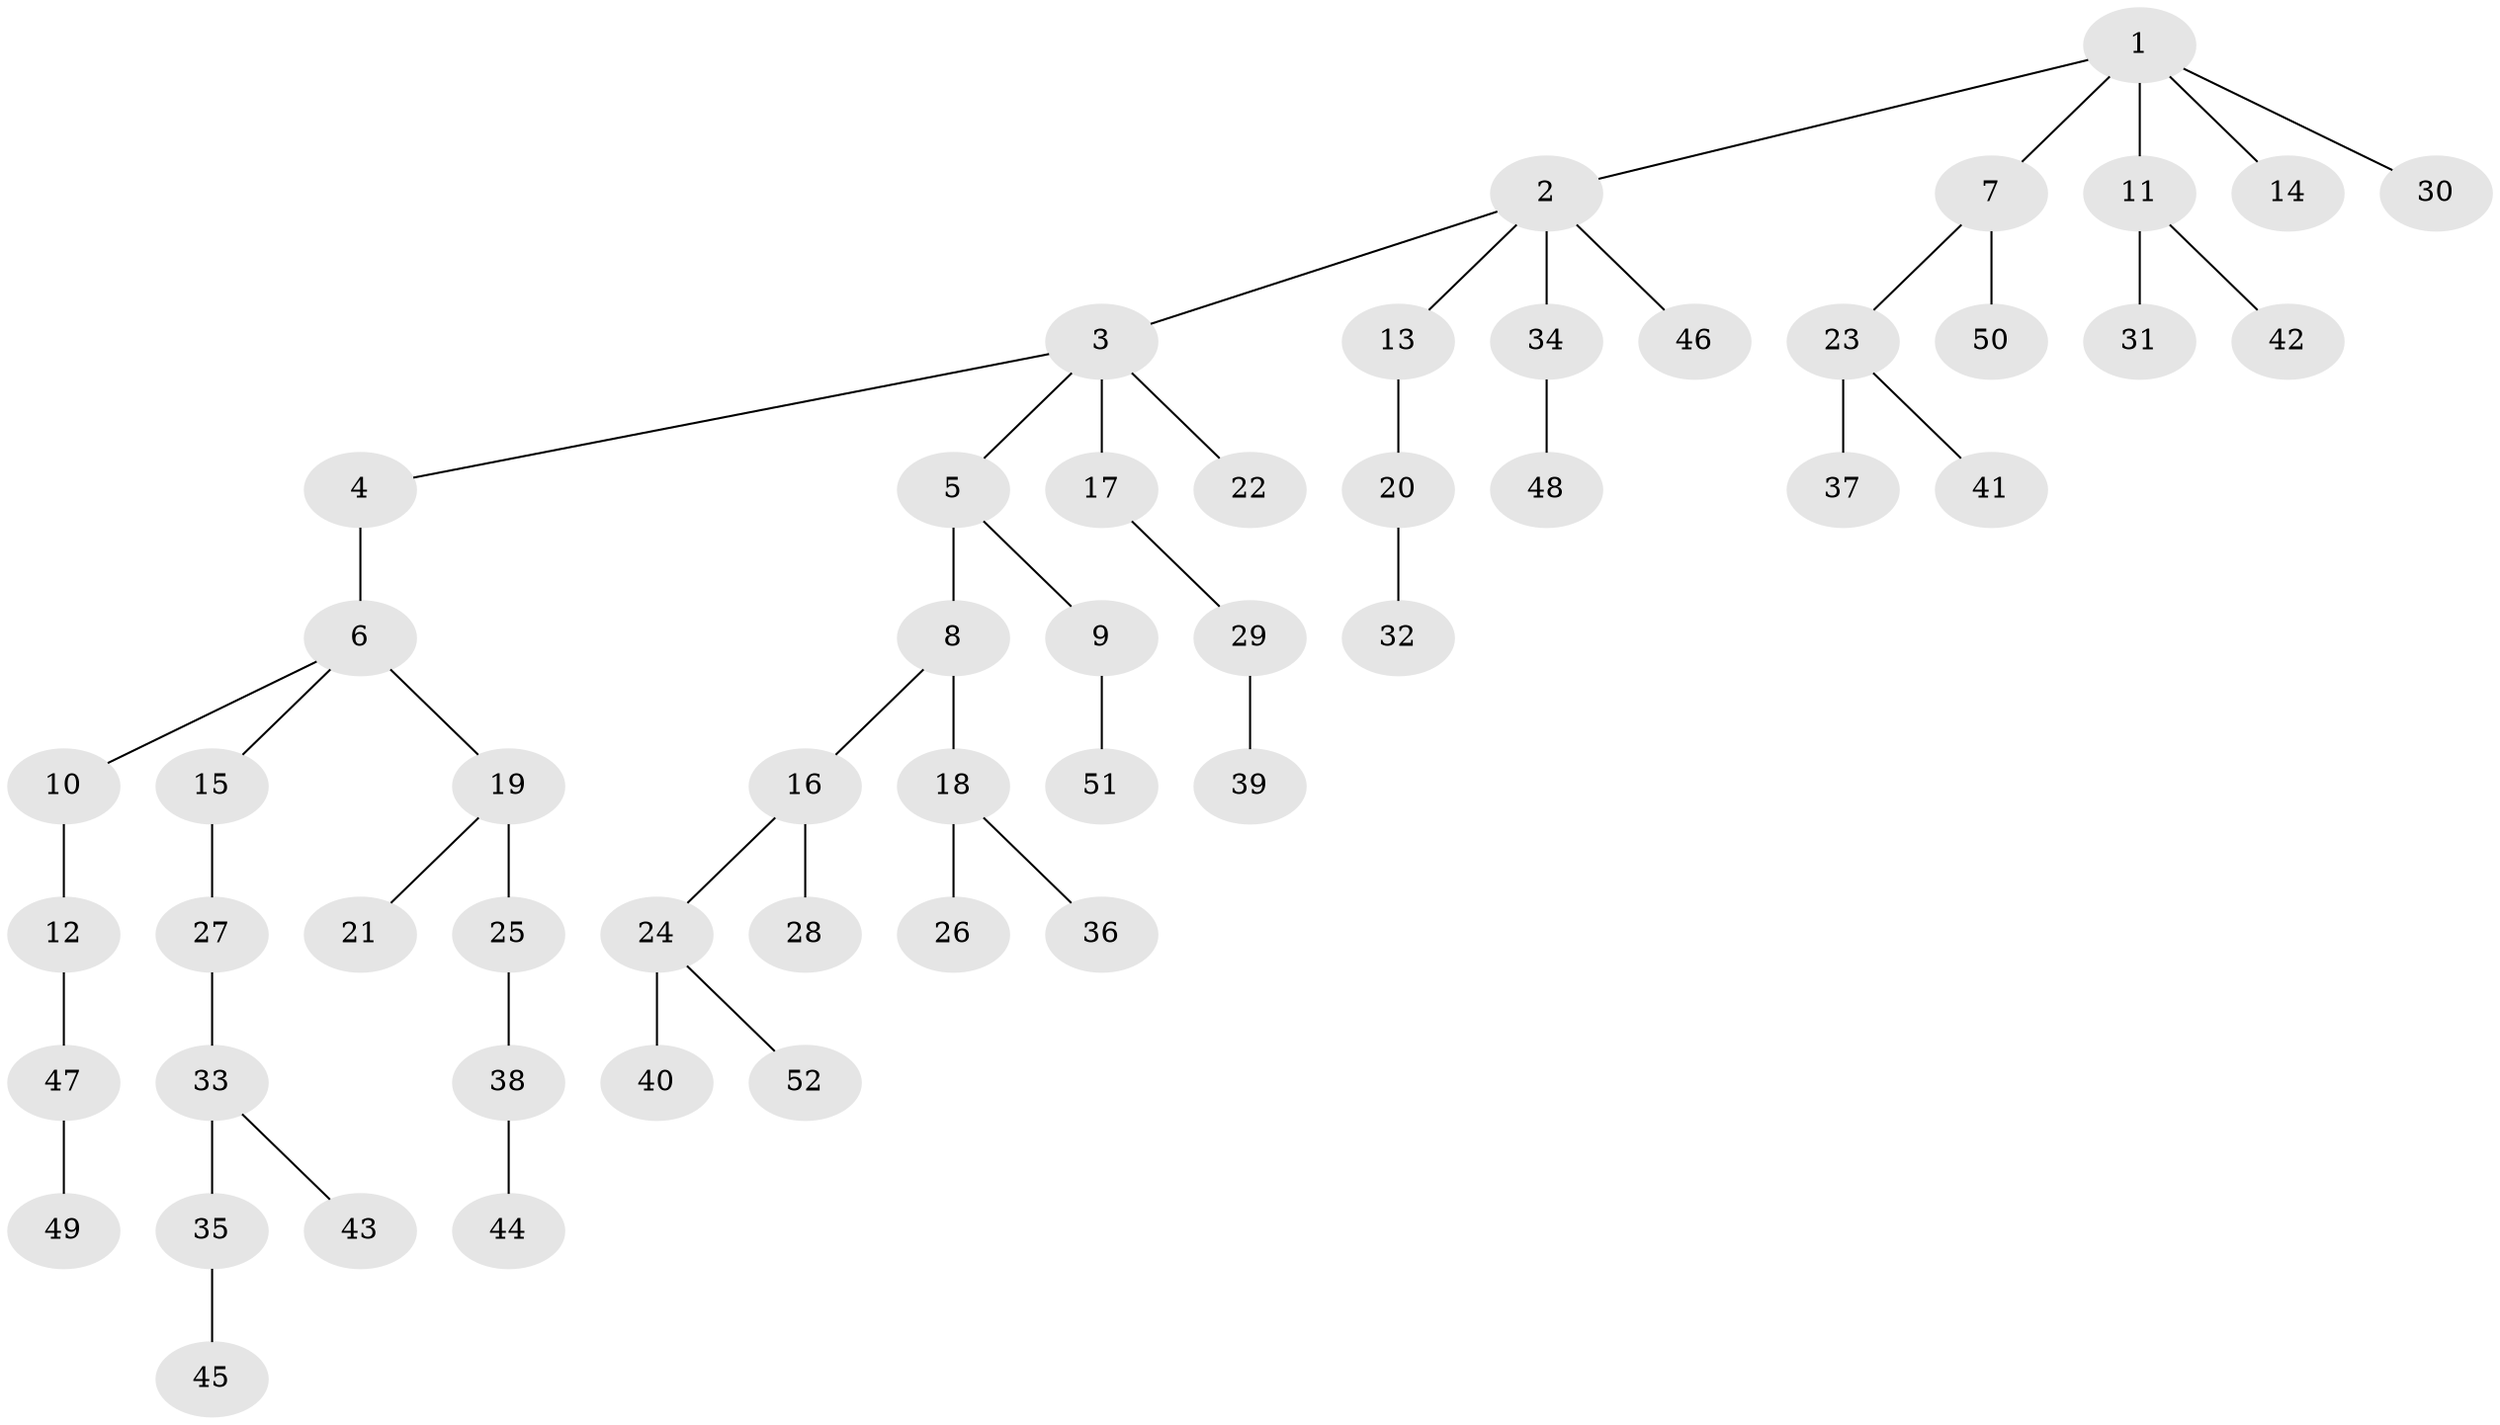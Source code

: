 // original degree distribution, {6: 0.039603960396039604, 5: 0.0297029702970297, 2: 0.2376237623762376, 3: 0.07920792079207921, 4: 0.0891089108910891, 1: 0.5247524752475248}
// Generated by graph-tools (version 1.1) at 2025/36/03/09/25 02:36:56]
// undirected, 52 vertices, 51 edges
graph export_dot {
graph [start="1"]
  node [color=gray90,style=filled];
  1;
  2;
  3;
  4;
  5;
  6;
  7;
  8;
  9;
  10;
  11;
  12;
  13;
  14;
  15;
  16;
  17;
  18;
  19;
  20;
  21;
  22;
  23;
  24;
  25;
  26;
  27;
  28;
  29;
  30;
  31;
  32;
  33;
  34;
  35;
  36;
  37;
  38;
  39;
  40;
  41;
  42;
  43;
  44;
  45;
  46;
  47;
  48;
  49;
  50;
  51;
  52;
  1 -- 2 [weight=1.0];
  1 -- 7 [weight=1.0];
  1 -- 11 [weight=1.0];
  1 -- 14 [weight=1.0];
  1 -- 30 [weight=1.0];
  2 -- 3 [weight=1.0];
  2 -- 13 [weight=1.0];
  2 -- 34 [weight=1.0];
  2 -- 46 [weight=1.0];
  3 -- 4 [weight=1.0];
  3 -- 5 [weight=1.0];
  3 -- 17 [weight=1.0];
  3 -- 22 [weight=1.0];
  4 -- 6 [weight=2.0];
  5 -- 8 [weight=2.0];
  5 -- 9 [weight=1.0];
  6 -- 10 [weight=1.0];
  6 -- 15 [weight=1.0];
  6 -- 19 [weight=1.0];
  7 -- 23 [weight=1.0];
  7 -- 50 [weight=1.0];
  8 -- 16 [weight=1.0];
  8 -- 18 [weight=1.0];
  9 -- 51 [weight=1.0];
  10 -- 12 [weight=1.0];
  11 -- 31 [weight=3.0];
  11 -- 42 [weight=1.0];
  12 -- 47 [weight=1.0];
  13 -- 20 [weight=2.0];
  15 -- 27 [weight=2.0];
  16 -- 24 [weight=1.0];
  16 -- 28 [weight=1.0];
  17 -- 29 [weight=1.0];
  18 -- 26 [weight=1.0];
  18 -- 36 [weight=1.0];
  19 -- 21 [weight=1.0];
  19 -- 25 [weight=3.0];
  20 -- 32 [weight=1.0];
  23 -- 37 [weight=3.0];
  23 -- 41 [weight=1.0];
  24 -- 40 [weight=1.0];
  24 -- 52 [weight=1.0];
  25 -- 38 [weight=1.0];
  27 -- 33 [weight=1.0];
  29 -- 39 [weight=2.0];
  33 -- 35 [weight=1.0];
  33 -- 43 [weight=1.0];
  34 -- 48 [weight=1.0];
  35 -- 45 [weight=2.0];
  38 -- 44 [weight=1.0];
  47 -- 49 [weight=1.0];
}
